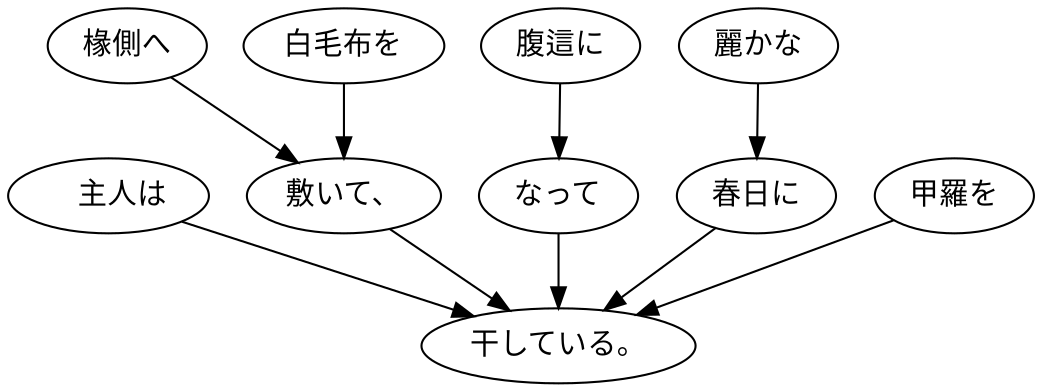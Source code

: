 digraph graph2200 {
	node0 [label="　主人は"];
	node1 [label="椽側へ"];
	node2 [label="白毛布を"];
	node3 [label="敷いて、"];
	node4 [label="腹這に"];
	node5 [label="なって"];
	node6 [label="麗かな"];
	node7 [label="春日に"];
	node8 [label="甲羅を"];
	node9 [label="干している。"];
	node0 -> node9;
	node1 -> node3;
	node2 -> node3;
	node3 -> node9;
	node4 -> node5;
	node5 -> node9;
	node6 -> node7;
	node7 -> node9;
	node8 -> node9;
}
